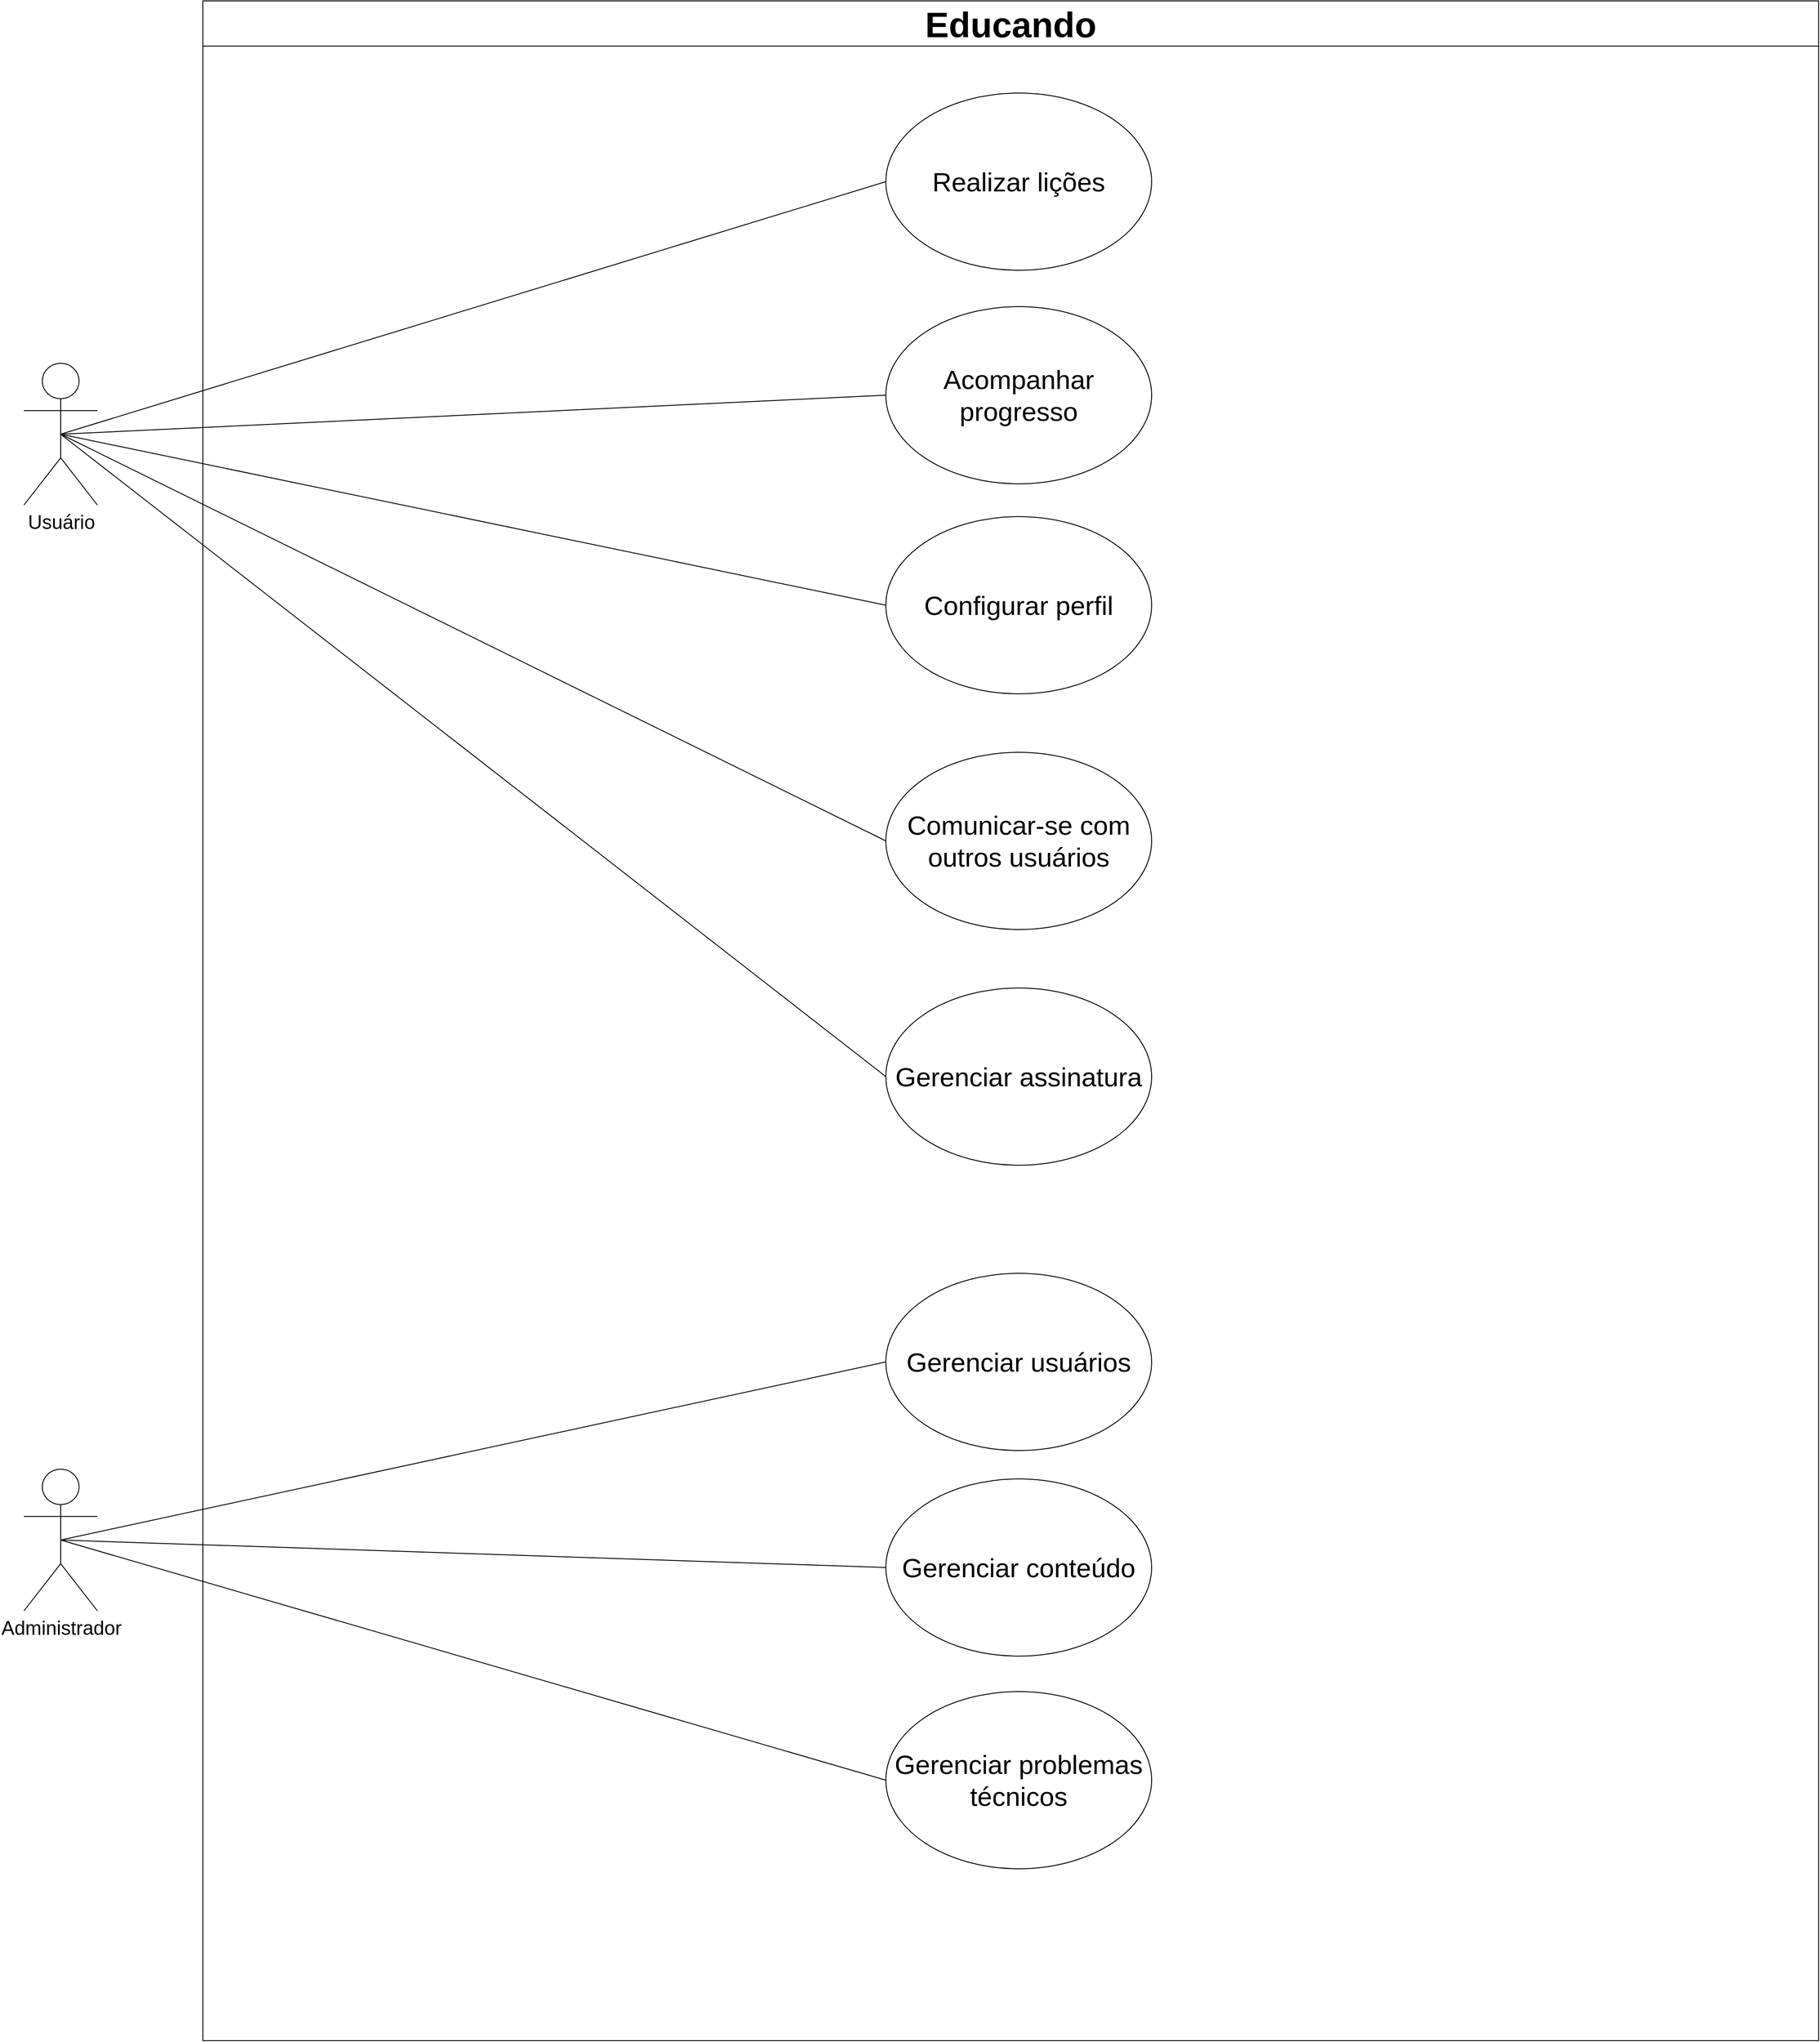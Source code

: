 <mxfile version="24.4.9" type="google">
  <diagram name="Página-1" id="VOA933aGq113Zo3G60Bx">
    <mxGraphModel grid="0" page="1" gridSize="10" guides="1" tooltips="1" connect="1" arrows="1" fold="1" pageScale="1" pageWidth="5000" pageHeight="5000" math="0" shadow="0">
      <root>
        <mxCell id="0" />
        <mxCell id="1" parent="0" />
        <mxCell id="jmj-c5-6I22ViDQcdyZ1-2" value="Educando" style="swimlane;whiteSpace=wrap;html=1;fillStyle=auto;horizontal=1;verticalAlign=middle;spacing=40;spacingTop=0;startSize=51;fontSize=40;" vertex="1" parent="1">
          <mxGeometry x="344" y="194" width="1824" height="2302" as="geometry">
            <mxRectangle x="564" y="127" width="130" height="26" as="alternateBounds" />
          </mxGeometry>
        </mxCell>
        <mxCell id="jmj-c5-6I22ViDQcdyZ1-1" value="&lt;font style=&quot;font-size: 30px;&quot; face=&quot;Arial&quot;&gt;Realizar lições&lt;/font&gt;" style="ellipse;whiteSpace=wrap;html=1;fontSize=22;" vertex="1" parent="jmj-c5-6I22ViDQcdyZ1-2">
          <mxGeometry x="771" y="104" width="300" height="200" as="geometry" />
        </mxCell>
        <mxCell id="jmj-c5-6I22ViDQcdyZ1-10" value="&lt;font style=&quot;font-size: 30px;&quot; face=&quot;Arial&quot;&gt;Acompanhar progresso&lt;/font&gt;" style="ellipse;whiteSpace=wrap;html=1;fontSize=22;" vertex="1" parent="jmj-c5-6I22ViDQcdyZ1-2">
          <mxGeometry x="771" y="345" width="300" height="200" as="geometry" />
        </mxCell>
        <mxCell id="jmj-c5-6I22ViDQcdyZ1-11" value="&lt;font style=&quot;font-size: 30px;&quot; face=&quot;Arial&quot;&gt;Configurar perfil&lt;/font&gt;" style="ellipse;whiteSpace=wrap;html=1;fontSize=22;" vertex="1" parent="jmj-c5-6I22ViDQcdyZ1-2">
          <mxGeometry x="771" y="582" width="300" height="200" as="geometry" />
        </mxCell>
        <mxCell id="HDQb5d6VeTI2CkZ8Fgm4-2" value="&lt;font style=&quot;font-size: 30px;&quot; face=&quot;Arial&quot;&gt;Comunicar-se com outros usuários&lt;/font&gt;" style="ellipse;whiteSpace=wrap;html=1;fontSize=22;" vertex="1" parent="jmj-c5-6I22ViDQcdyZ1-2">
          <mxGeometry x="771" y="848" width="300" height="200" as="geometry" />
        </mxCell>
        <mxCell id="HDQb5d6VeTI2CkZ8Fgm4-1" value="&lt;font style=&quot;font-size: 30px;&quot; face=&quot;Arial&quot;&gt;Gerenciar assinatura&lt;/font&gt;" style="ellipse;whiteSpace=wrap;html=1;fontSize=22;" vertex="1" parent="jmj-c5-6I22ViDQcdyZ1-2">
          <mxGeometry x="771" y="1114" width="300" height="200" as="geometry" />
        </mxCell>
        <mxCell id="HDQb5d6VeTI2CkZ8Fgm4-8" value="&lt;font style=&quot;font-size: 30px;&quot; face=&quot;Arial&quot;&gt;Gerenciar usuários&lt;/font&gt;" style="ellipse;whiteSpace=wrap;html=1;fontSize=22;" vertex="1" parent="jmj-c5-6I22ViDQcdyZ1-2">
          <mxGeometry x="771" y="1436" width="300" height="200" as="geometry" />
        </mxCell>
        <mxCell id="HDQb5d6VeTI2CkZ8Fgm4-9" value="&lt;font style=&quot;font-size: 30px;&quot; face=&quot;Arial&quot;&gt;Gerenciar conteúdo&lt;/font&gt;" style="ellipse;whiteSpace=wrap;html=1;fontSize=22;" vertex="1" parent="jmj-c5-6I22ViDQcdyZ1-2">
          <mxGeometry x="771" y="1668" width="300" height="200" as="geometry" />
        </mxCell>
        <mxCell id="HDQb5d6VeTI2CkZ8Fgm4-10" value="&lt;font style=&quot;font-size: 30px;&quot; face=&quot;Arial&quot;&gt;Gerenciar problemas técnicos&lt;/font&gt;" style="ellipse;whiteSpace=wrap;html=1;fontSize=22;" vertex="1" parent="jmj-c5-6I22ViDQcdyZ1-2">
          <mxGeometry x="771" y="1908" width="300" height="200" as="geometry" />
        </mxCell>
        <mxCell id="jmj-c5-6I22ViDQcdyZ1-8" value="Administrador" style="shape=umlActor;verticalLabelPosition=bottom;verticalAlign=top;html=1;fontSize=22;" vertex="1" parent="1">
          <mxGeometry x="142" y="1851" width="83" height="160" as="geometry" />
        </mxCell>
        <mxCell id="HDQb5d6VeTI2CkZ8Fgm4-3" value="" style="endArrow=none;html=1;rounded=0;entryX=0;entryY=0.5;entryDx=0;entryDy=0;exitX=0.5;exitY=0.5;exitDx=0;exitDy=0;exitPerimeter=0;" edge="1" parent="1" source="NZt42NSHR84eHO8GKYl1-13" target="jmj-c5-6I22ViDQcdyZ1-1">
          <mxGeometry width="50" height="50" relative="1" as="geometry">
            <mxPoint x="135" y="795" as="sourcePoint" />
            <mxPoint x="185" y="745" as="targetPoint" />
          </mxGeometry>
        </mxCell>
        <mxCell id="HDQb5d6VeTI2CkZ8Fgm4-4" value="" style="endArrow=none;html=1;rounded=0;entryX=0;entryY=0.5;entryDx=0;entryDy=0;exitX=0.5;exitY=0.5;exitDx=0;exitDy=0;exitPerimeter=0;" edge="1" parent="1" source="NZt42NSHR84eHO8GKYl1-13" target="jmj-c5-6I22ViDQcdyZ1-10">
          <mxGeometry width="50" height="50" relative="1" as="geometry">
            <mxPoint x="432" y="722" as="sourcePoint" />
            <mxPoint x="482" y="672" as="targetPoint" />
          </mxGeometry>
        </mxCell>
        <mxCell id="HDQb5d6VeTI2CkZ8Fgm4-5" value="" style="endArrow=none;html=1;rounded=0;exitX=0.5;exitY=0.5;exitDx=0;exitDy=0;exitPerimeter=0;entryX=0;entryY=0.5;entryDx=0;entryDy=0;" edge="1" parent="1" source="NZt42NSHR84eHO8GKYl1-13" target="jmj-c5-6I22ViDQcdyZ1-11">
          <mxGeometry width="50" height="50" relative="1" as="geometry">
            <mxPoint x="440" y="739" as="sourcePoint" />
            <mxPoint x="490" y="689" as="targetPoint" />
          </mxGeometry>
        </mxCell>
        <mxCell id="HDQb5d6VeTI2CkZ8Fgm4-6" value="" style="endArrow=none;html=1;rounded=0;entryX=0;entryY=0.5;entryDx=0;entryDy=0;exitX=0.5;exitY=0.5;exitDx=0;exitDy=0;exitPerimeter=0;" edge="1" parent="1" source="NZt42NSHR84eHO8GKYl1-13" target="HDQb5d6VeTI2CkZ8Fgm4-2">
          <mxGeometry width="50" height="50" relative="1" as="geometry">
            <mxPoint x="220" y="854" as="sourcePoint" />
            <mxPoint x="270" y="804" as="targetPoint" />
          </mxGeometry>
        </mxCell>
        <mxCell id="HDQb5d6VeTI2CkZ8Fgm4-7" value="" style="endArrow=none;html=1;rounded=0;entryX=0;entryY=0.5;entryDx=0;entryDy=0;exitX=0.5;exitY=0.5;exitDx=0;exitDy=0;exitPerimeter=0;" edge="1" parent="1" source="NZt42NSHR84eHO8GKYl1-13" target="HDQb5d6VeTI2CkZ8Fgm4-1">
          <mxGeometry width="50" height="50" relative="1" as="geometry">
            <mxPoint x="158" y="874" as="sourcePoint" />
            <mxPoint x="208" y="824" as="targetPoint" />
          </mxGeometry>
        </mxCell>
        <mxCell id="HDQb5d6VeTI2CkZ8Fgm4-11" value="" style="endArrow=none;html=1;rounded=0;entryX=0;entryY=0.5;entryDx=0;entryDy=0;exitX=0.5;exitY=0.5;exitDx=0;exitDy=0;exitPerimeter=0;" edge="1" parent="1" source="jmj-c5-6I22ViDQcdyZ1-8" target="HDQb5d6VeTI2CkZ8Fgm4-9">
          <mxGeometry width="50" height="50" relative="1" as="geometry">
            <mxPoint x="480" y="1925" as="sourcePoint" />
            <mxPoint x="530" y="1875" as="targetPoint" />
          </mxGeometry>
        </mxCell>
        <mxCell id="HDQb5d6VeTI2CkZ8Fgm4-12" value="" style="endArrow=none;html=1;rounded=0;entryX=0;entryY=0.5;entryDx=0;entryDy=0;exitX=0.5;exitY=0.5;exitDx=0;exitDy=0;exitPerimeter=0;" edge="1" parent="1" source="jmj-c5-6I22ViDQcdyZ1-8" target="HDQb5d6VeTI2CkZ8Fgm4-8">
          <mxGeometry width="50" height="50" relative="1" as="geometry">
            <mxPoint x="520" y="2137" as="sourcePoint" />
            <mxPoint x="570" y="2087" as="targetPoint" />
          </mxGeometry>
        </mxCell>
        <mxCell id="HDQb5d6VeTI2CkZ8Fgm4-13" value="" style="endArrow=none;html=1;rounded=0;entryX=0;entryY=0.5;entryDx=0;entryDy=0;exitX=0.5;exitY=0.5;exitDx=0;exitDy=0;exitPerimeter=0;" edge="1" parent="1" source="jmj-c5-6I22ViDQcdyZ1-8" target="HDQb5d6VeTI2CkZ8Fgm4-10">
          <mxGeometry width="50" height="50" relative="1" as="geometry">
            <mxPoint x="657" y="2330" as="sourcePoint" />
            <mxPoint x="707" y="2280" as="targetPoint" />
          </mxGeometry>
        </mxCell>
        <mxCell id="NZt42NSHR84eHO8GKYl1-13" value="Usuário" style="shape=umlActor;verticalLabelPosition=bottom;verticalAlign=top;html=1;fontSize=22;" vertex="1" parent="1">
          <mxGeometry x="142" y="603" width="83" height="160" as="geometry" />
        </mxCell>
      </root>
    </mxGraphModel>
  </diagram>
</mxfile>
